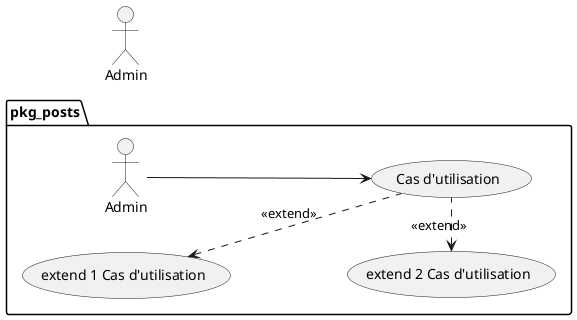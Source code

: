 @startuml uses_cases_pkg_posts

left to right direction


actor Admin as admin

package pkg_posts {

  Admin -->  (Cas d'utilisation) 
  (extend 1 Cas d'utilisation)  <..  (Cas d'utilisation)  : <<extend>>
  (extend 2 Cas d'utilisation)  <.  (Cas d'utilisation)  : <<extend>>
}  

' note right of admin : "note 1"

@enduml